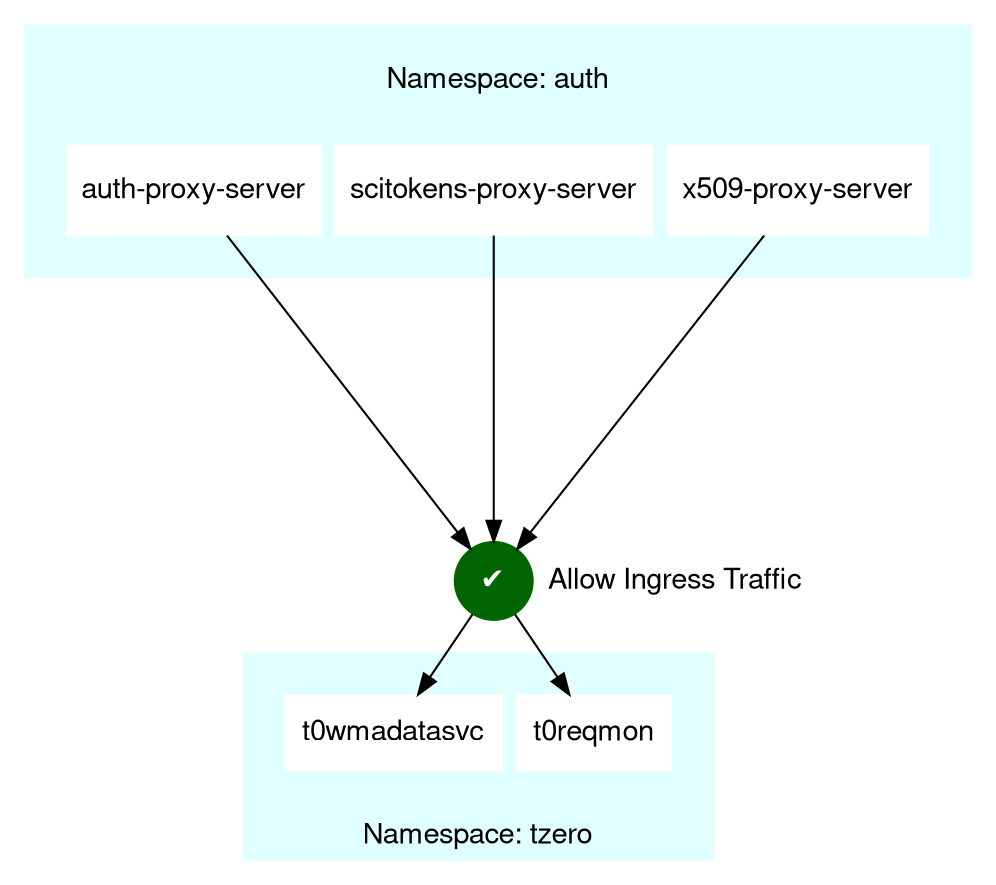 digraph G {

	nodesep=0.1;
	fontname="Helvetica,Arial,sans-serif"
	node [fontname="Helvetica,Arial,sans-serif"]
	edge [fontname="Helvetica,Arial,sans-serif"]
	node [shape=box, style=filled, color=white]

	subgraph cluster_0 {
		style=filled;
		color=lightcyan;
		node [style=filled, color=white, shape=box];
		auth_proxy_server [label="auth-proxy-server", margin="0.1,0.2"]
		scitokens_proxy_server [label="scitokens-proxy-server", margin="0.1,0.2"]
		x509_proxy_server [label="x509-proxy-server", margin="0.1,0.2"]
		label = " \nNamespace: auth";
		labeljust="c"
		margin=20;
	}

	subgraph cluster_1 {
	    style=filled;
		color=lightcyan;
		node [style=filled, shape=box];
		label = "Namespace: tzero";
		labelloc=b;
		labeljust="c"
		margin=20;
		
        t0reqmon[label="t0reqmon", labeljust="c"]
        t0wmadatasvc[label="t0wmadatasvc", labeljust="c"]
	

	}
	subgraph cluster_4 {
		color=white
		allow_label[color=white, margin=0, label="Allow Ingress Traffic"]
		tick[shape=circle, style=filled, color=darkgreen, fontcolor=white label=<&#10004;>]
	}
	
	
	auth_proxy_server -> tick [minlen=4]
	scitokens_proxy_server -> tick
	x509_proxy_server -> tick
	
	tick -> t0reqmon
	tick -> t0wmadatasvc


}